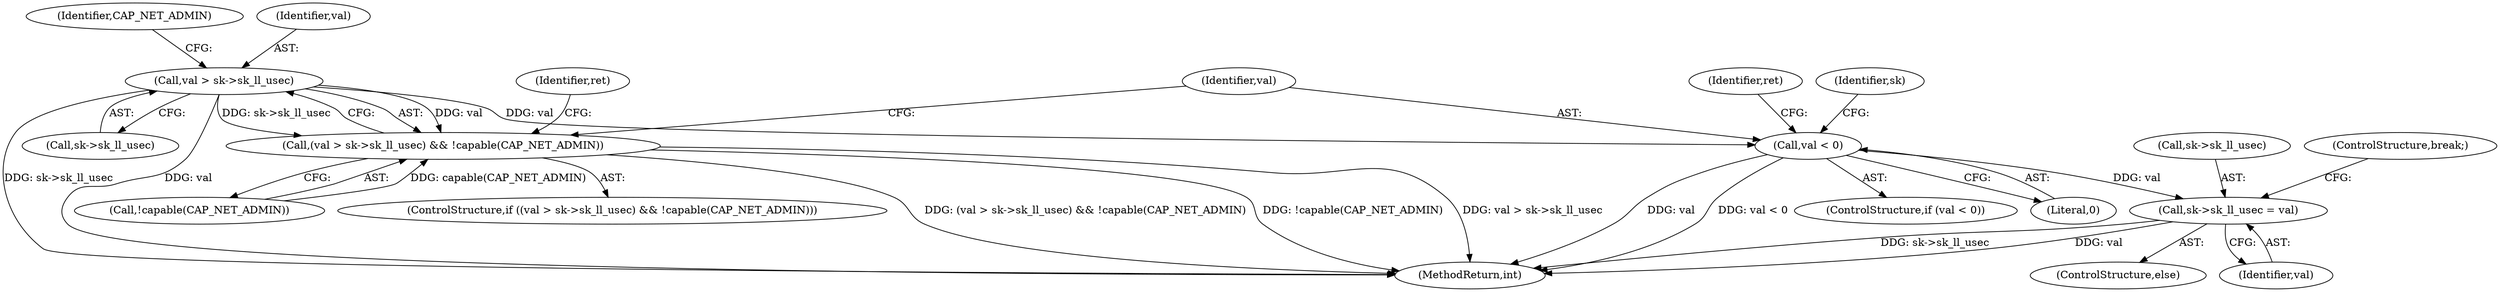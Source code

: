 digraph "0_linux_b98b0bc8c431e3ceb4b26b0dfc8db509518fb290@pointer" {
"1000818" [label="(Call,val > sk->sk_ll_usec)"];
"1000817" [label="(Call,(val > sk->sk_ll_usec) && !capable(CAP_NET_ADMIN))"];
"1000833" [label="(Call,val < 0)"];
"1000841" [label="(Call,sk->sk_ll_usec = val)"];
"1000834" [label="(Identifier,val)"];
"1000837" [label="(Identifier,ret)"];
"1000840" [label="(ControlStructure,else)"];
"1000845" [label="(Identifier,val)"];
"1000846" [label="(ControlStructure,break;)"];
"1000841" [label="(Call,sk->sk_ll_usec = val)"];
"1000817" [label="(Call,(val > sk->sk_ll_usec) && !capable(CAP_NET_ADMIN))"];
"1000825" [label="(Identifier,CAP_NET_ADMIN)"];
"1000842" [label="(Call,sk->sk_ll_usec)"];
"1000819" [label="(Identifier,val)"];
"1000823" [label="(Call,!capable(CAP_NET_ADMIN))"];
"1000890" [label="(MethodReturn,int)"];
"1000835" [label="(Literal,0)"];
"1000818" [label="(Call,val > sk->sk_ll_usec)"];
"1000820" [label="(Call,sk->sk_ll_usec)"];
"1000827" [label="(Identifier,ret)"];
"1000832" [label="(ControlStructure,if (val < 0))"];
"1000843" [label="(Identifier,sk)"];
"1000816" [label="(ControlStructure,if ((val > sk->sk_ll_usec) && !capable(CAP_NET_ADMIN)))"];
"1000833" [label="(Call,val < 0)"];
"1000818" -> "1000817"  [label="AST: "];
"1000818" -> "1000820"  [label="CFG: "];
"1000819" -> "1000818"  [label="AST: "];
"1000820" -> "1000818"  [label="AST: "];
"1000825" -> "1000818"  [label="CFG: "];
"1000817" -> "1000818"  [label="CFG: "];
"1000818" -> "1000890"  [label="DDG: sk->sk_ll_usec"];
"1000818" -> "1000890"  [label="DDG: val"];
"1000818" -> "1000817"  [label="DDG: val"];
"1000818" -> "1000817"  [label="DDG: sk->sk_ll_usec"];
"1000818" -> "1000833"  [label="DDG: val"];
"1000817" -> "1000816"  [label="AST: "];
"1000817" -> "1000823"  [label="CFG: "];
"1000823" -> "1000817"  [label="AST: "];
"1000827" -> "1000817"  [label="CFG: "];
"1000834" -> "1000817"  [label="CFG: "];
"1000817" -> "1000890"  [label="DDG: val > sk->sk_ll_usec"];
"1000817" -> "1000890"  [label="DDG: (val > sk->sk_ll_usec) && !capable(CAP_NET_ADMIN)"];
"1000817" -> "1000890"  [label="DDG: !capable(CAP_NET_ADMIN)"];
"1000823" -> "1000817"  [label="DDG: capable(CAP_NET_ADMIN)"];
"1000833" -> "1000832"  [label="AST: "];
"1000833" -> "1000835"  [label="CFG: "];
"1000834" -> "1000833"  [label="AST: "];
"1000835" -> "1000833"  [label="AST: "];
"1000837" -> "1000833"  [label="CFG: "];
"1000843" -> "1000833"  [label="CFG: "];
"1000833" -> "1000890"  [label="DDG: val"];
"1000833" -> "1000890"  [label="DDG: val < 0"];
"1000833" -> "1000841"  [label="DDG: val"];
"1000841" -> "1000840"  [label="AST: "];
"1000841" -> "1000845"  [label="CFG: "];
"1000842" -> "1000841"  [label="AST: "];
"1000845" -> "1000841"  [label="AST: "];
"1000846" -> "1000841"  [label="CFG: "];
"1000841" -> "1000890"  [label="DDG: sk->sk_ll_usec"];
"1000841" -> "1000890"  [label="DDG: val"];
}
